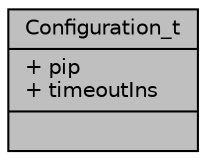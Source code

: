 digraph "Configuration_t"
{
 // INTERACTIVE_SVG=YES
 // LATEX_PDF_SIZE
  edge [fontname="Helvetica",fontsize="10",labelfontname="Helvetica",labelfontsize="10"];
  node [fontname="Helvetica",fontsize="10",shape=record];
  Node1 [label="{Configuration_t\n|+ pip\l+ timeoutIns\l|}",height=0.2,width=0.4,color="black", fillcolor="grey75", style="filled", fontcolor="black",tooltip="Estructura de configuración."];
}
